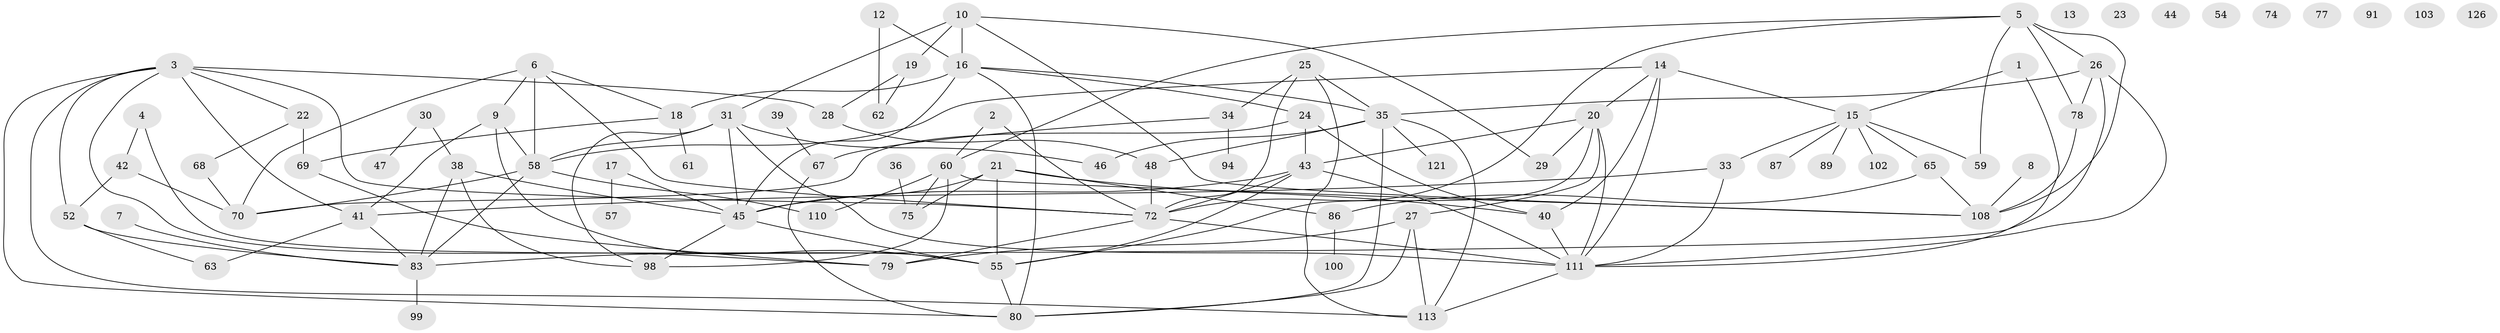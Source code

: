 // original degree distribution, {2: 0.24427480916030533, 1: 0.15267175572519084, 5: 0.11450381679389313, 4: 0.1297709923664122, 0: 0.061068702290076333, 7: 0.022900763358778626, 3: 0.22900763358778625, 6: 0.03816793893129771, 8: 0.007633587786259542}
// Generated by graph-tools (version 1.1) at 2025/41/03/06/25 10:41:20]
// undirected, 84 vertices, 140 edges
graph export_dot {
graph [start="1"]
  node [color=gray90,style=filled];
  1 [super="+50"];
  2;
  3 [super="+127"];
  4 [super="+130"];
  5 [super="+73"];
  6;
  7;
  8;
  9 [super="+106"];
  10 [super="+11"];
  12 [super="+53"];
  13;
  14 [super="+129"];
  15 [super="+64"];
  16 [super="+56"];
  17;
  18 [super="+122"];
  19;
  20 [super="+51"];
  21 [super="+32"];
  22 [super="+96"];
  23 [super="+114"];
  24 [super="+115"];
  25 [super="+112"];
  26 [super="+37"];
  27;
  28 [super="+107"];
  29;
  30;
  31 [super="+119"];
  33;
  34 [super="+93"];
  35 [super="+66"];
  36;
  38 [super="+109"];
  39;
  40 [super="+49"];
  41 [super="+95"];
  42;
  43 [super="+117"];
  44;
  45 [super="+105"];
  46;
  47;
  48 [super="+101"];
  52 [super="+81"];
  54;
  55 [super="+84"];
  57 [super="+76"];
  58 [super="+92"];
  59;
  60 [super="+85"];
  61;
  62;
  63 [super="+131"];
  65;
  67 [super="+71"];
  68 [super="+82"];
  69;
  70 [super="+128"];
  72 [super="+125"];
  74;
  75;
  77;
  78;
  79 [super="+116"];
  80 [super="+97"];
  83 [super="+88"];
  86 [super="+90"];
  87;
  89 [super="+104"];
  91;
  94 [super="+120"];
  98;
  99;
  100;
  102;
  103;
  108 [super="+124"];
  110;
  111 [super="+118"];
  113 [super="+123"];
  121;
  126;
  1 -- 15;
  1 -- 111;
  2 -- 72;
  2 -- 60;
  3 -- 72;
  3 -- 79;
  3 -- 80;
  3 -- 113;
  3 -- 28;
  3 -- 41;
  3 -- 22;
  3 -- 52;
  4 -- 42;
  4 -- 55;
  5 -- 78;
  5 -- 108;
  5 -- 72;
  5 -- 59;
  5 -- 60;
  5 -- 26;
  6 -- 58;
  6 -- 70;
  6 -- 72;
  6 -- 18;
  6 -- 9;
  7 -- 83;
  8 -- 108;
  9 -- 58;
  9 -- 41;
  9 -- 55;
  10 -- 16;
  10 -- 19;
  10 -- 29;
  10 -- 31;
  10 -- 108;
  12 -- 62;
  12 -- 16;
  14 -- 20;
  14 -- 40;
  14 -- 58;
  14 -- 15;
  14 -- 111;
  15 -- 33;
  15 -- 59;
  15 -- 65;
  15 -- 87;
  15 -- 89;
  15 -- 102;
  16 -- 45 [weight=2];
  16 -- 80;
  16 -- 24;
  16 -- 18;
  16 -- 35;
  17 -- 45;
  17 -- 57;
  18 -- 61;
  18 -- 69;
  19 -- 62;
  19 -- 28;
  20 -- 27;
  20 -- 111;
  20 -- 29;
  20 -- 55;
  20 -- 43;
  21 -- 55;
  21 -- 75;
  21 -- 45;
  21 -- 86;
  21 -- 40;
  22 -- 68;
  22 -- 69;
  24 -- 70;
  24 -- 40;
  24 -- 43;
  25 -- 72;
  25 -- 34;
  25 -- 113;
  25 -- 35;
  26 -- 111;
  26 -- 35;
  26 -- 78;
  26 -- 83;
  27 -- 80;
  27 -- 113;
  27 -- 79;
  28 -- 48;
  30 -- 47;
  30 -- 38;
  31 -- 58;
  31 -- 98;
  31 -- 111;
  31 -- 45;
  31 -- 46;
  33 -- 41;
  33 -- 111;
  34 -- 67;
  34 -- 94;
  35 -- 46;
  35 -- 113;
  35 -- 48;
  35 -- 80;
  35 -- 121;
  36 -- 75;
  38 -- 98;
  38 -- 45;
  38 -- 83;
  39 -- 67;
  40 -- 111;
  41 -- 63;
  41 -- 83;
  42 -- 52;
  42 -- 70;
  43 -- 55;
  43 -- 111;
  43 -- 72;
  43 -- 45;
  45 -- 98;
  45 -- 55;
  48 -- 72;
  52 -- 83;
  52 -- 63;
  55 -- 80;
  58 -- 70;
  58 -- 83;
  58 -- 110;
  60 -- 75;
  60 -- 98;
  60 -- 108;
  60 -- 110;
  65 -- 86;
  65 -- 108;
  67 -- 80;
  68 -- 70;
  69 -- 79;
  72 -- 79;
  72 -- 111;
  78 -- 108;
  83 -- 99;
  86 -- 100;
  111 -- 113;
}
